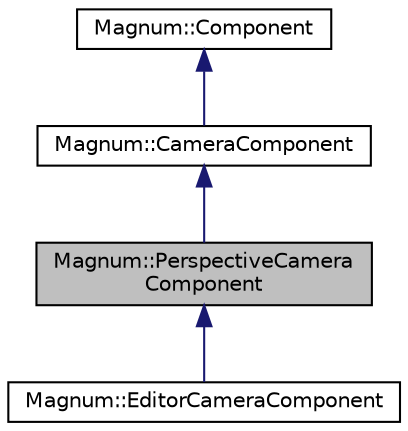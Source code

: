 digraph "Magnum::PerspectiveCameraComponent"
{
  edge [fontname="Helvetica",fontsize="10",labelfontname="Helvetica",labelfontsize="10"];
  node [fontname="Helvetica",fontsize="10",shape=record];
  Node1 [label="Magnum::PerspectiveCamera\lComponent",height=0.2,width=0.4,color="black", fillcolor="grey75", style="filled", fontcolor="black"];
  Node2 -> Node1 [dir="back",color="midnightblue",fontsize="10",style="solid"];
  Node2 [label="Magnum::CameraComponent",height=0.2,width=0.4,color="black", fillcolor="white", style="filled",URL="$class_magnum_1_1_camera_component.html",tooltip="CameraComponent. "];
  Node3 -> Node2 [dir="back",color="midnightblue",fontsize="10",style="solid"];
  Node3 [label="Magnum::Component",height=0.2,width=0.4,color="black", fillcolor="white", style="filled",URL="$class_magnum_1_1_component.html",tooltip="Component. "];
  Node1 -> Node4 [dir="back",color="midnightblue",fontsize="10",style="solid"];
  Node4 [label="Magnum::EditorCameraComponent",height=0.2,width=0.4,color="black", fillcolor="white", style="filled",URL="$class_magnum_1_1_editor_camera_component.html",tooltip="EditorCameraComponent. "];
}
